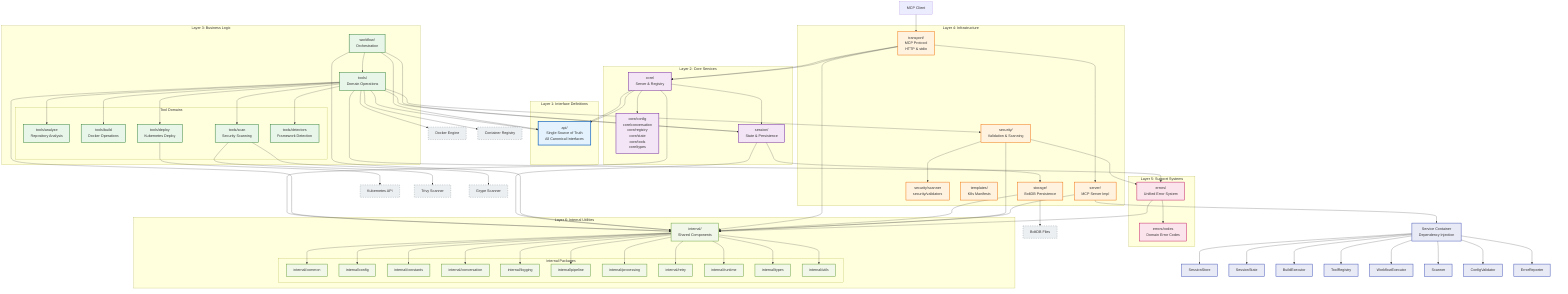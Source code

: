 graph TD
    %% Container Kit MCP - Actual Current Architecture
    %% Reflects the real codebase structure after GAMMA workstream completion

    Client[MCP Client] --> Transport[transport/]
    Transport --> Core[core/]
    Core --> API[api/]

    subgraph "Layer 1: Interface Definitions"
        API[api/<br/>Single Source of Truth<br/>All Canonical Interfaces]
    end

    subgraph "Layer 2: Core Services"
        Core[core/<br/>Server & Registry]
        CoreSub[core/config<br/>core/conversation<br/>core/registry<br/>core/state<br/>core/tools<br/>core/types]
        Session[session/<br/>State & Persistence]

        Core --> CoreSub
        Core --> Session
    end

    subgraph "Layer 3: Business Logic"
        Tools[tools/<br/>Domain Operations]
        Workflow[workflow/<br/>Orchestration]

        subgraph "Tool Domains"
            Analyze[tools/analyze<br/>Repository Analysis]
            Build[tools/build<br/>Docker Operations]
            Deploy[tools/deploy<br/>Kubernetes Deploy]
            Scan[tools/scan<br/>Security Scanning]
            Detectors[tools/detectors<br/>Framework Detection]
        end

        Tools --> Analyze
        Tools --> Build
        Tools --> Deploy
        Tools --> Scan
        Tools --> Detectors
        Workflow --> Tools
    end

    subgraph "Layer 4: Infrastructure"
        Transport[transport/<br/>MCP Protocol<br/>HTTP & stdio]
        Storage[storage/<br/>BoltDB Persistence]
        Security[security/<br/>Validation & Scanning]
        SecuritySub[security/scanner<br/>security/validators]
        Templates[templates/<br/>K8s Manifests]
        Server[server/<br/>MCP Server Impl]

        Security --> SecuritySub
    end

    subgraph "Layer 5: Support Systems"
        Errors[errors/<br/>Unified Error System]
        ErrorCodes[errors/codes<br/>Domain Error Codes]

        Errors --> ErrorCodes
    end

    subgraph "Layer 6: Internal Utilities"
        Internal[internal/<br/>Shared Components]

        subgraph "Internal Packages"
            Common[internal/common]
            Config[internal/config]
            Constants[internal/constants]
            Conversation[internal/conversation]
            Logging[internal/logging]
            Pipeline[internal/pipeline]
            Processing[internal/processing]
            Retry[internal/retry]
            Runtime[internal/runtime]
            Types[internal/types]
            Utils[internal/utils]
        end

        Internal --> Common
        Internal --> Config
        Internal --> Constants
        Internal --> Conversation
        Internal --> Logging
        Internal --> Pipeline
        Internal --> Processing
        Internal --> Retry
        Internal --> Runtime
        Internal --> Types
        Internal --> Utils
    end

    %% Layer Dependencies (allowed)
    Core --> API
    Tools --> API
    Tools --> Session
    Tools --> Security
    Tools --> Errors
    Workflow --> API
    Workflow --> Session
    Transport --> Core
    Transport --> Server
    Session --> Storage
    Security --> Errors

    %% All packages can use internal utilities
    Core --> Internal
    Tools --> Internal
    Session --> Internal
    Workflow --> Internal
    Transport --> Internal
    Storage --> Internal
    Security --> Internal
    Server --> Internal
    Errors --> Internal

    %% External Systems Integration
    Tools --> Docker[Docker Engine]
    Tools --> Registry[Container Registry]
    Deploy --> K8s[Kubernetes API]
    Storage --> BoltDB[BoltDB Files]
    Scan --> Trivy[Trivy Scanner]
    Scan --> Grype[Grype Scanner]

    %% Service Container Pattern
    Server --> ServiceContainer[Service Container<br/>Dependency Injection]
    ServiceContainer --> SessionStore[SessionStore]
    ServiceContainer --> SessionState[SessionState]
    ServiceContainer --> BuildExecutor[BuildExecutor]
    ServiceContainer --> ToolRegistry[ToolRegistry]
    ServiceContainer --> WorkflowExecutor[WorkflowExecutor]
    ServiceContainer --> Scanner[Scanner]
    ServiceContainer --> ConfigValidator[ConfigValidator]
    ServiceContainer --> ErrorReporter[ErrorReporter]

    %% Forbidden Dependencies (enforced by architecture boundaries)
    %% - API depends on nothing (pure interfaces)
    %% - Tools cannot depend on Core directly (use API)
    %% - Core cannot depend on Tools directly (use API)
    %% - Internal cannot depend on any higher layer

    classDef interfaceLayer fill:#e3f2fd,stroke:#1565c0,stroke-width:3px
    classDef coreLayer fill:#f3e5f5,stroke:#6a1b9a,stroke-width:2px
    classDef businessLayer fill:#e8f5e9,stroke:#2e7d32,stroke-width:2px
    classDef infraLayer fill:#fff3e0,stroke:#ef6c00,stroke-width:2px
    classDef supportLayer fill:#fce4ec,stroke:#c2185b,stroke-width:2px
    classDef internalLayer fill:#f1f8e9,stroke:#689f38,stroke-width:2px
    classDef serviceLayer fill:#e8eaf6,stroke:#3f51b5,stroke-width:2px
    classDef externalSys fill:#eceff1,stroke:#455a64,stroke-width:1px,stroke-dasharray: 5 5

    class API interfaceLayer
    class Core,CoreSub,Session coreLayer
    class Tools,Workflow,Analyze,Build,Deploy,Scan,Detectors businessLayer
    class Transport,Storage,Security,SecuritySub,Templates,Server infraLayer
    class Errors,ErrorCodes supportLayer
    class Internal,Common,Config,Constants,Conversation,Logging,Pipeline,Processing,Retry,Runtime,Types,Utils internalLayer
    class ServiceContainer,SessionStore,SessionState,BuildExecutor,ToolRegistry,WorkflowExecutor,Scanner,ConfigValidator,ErrorReporter serviceLayer
    class Docker,Registry,K8s,BoltDB,Trivy,Grype externalSys